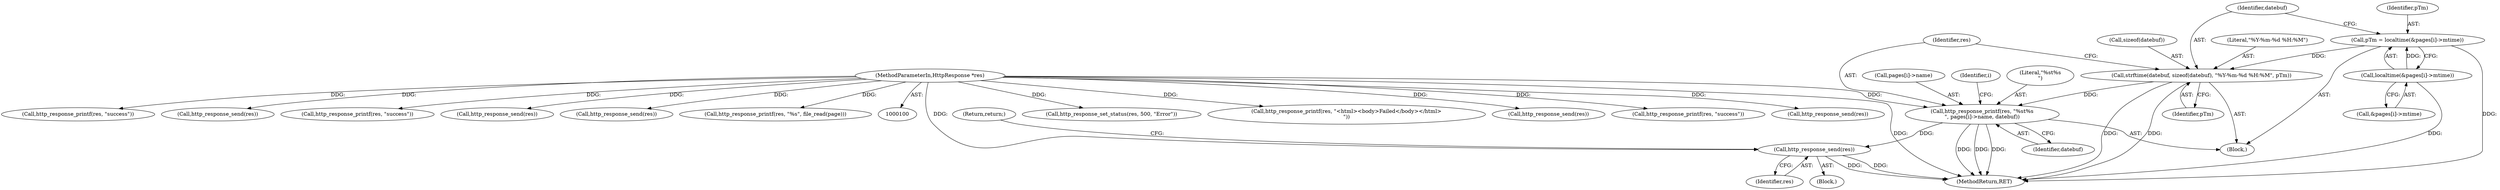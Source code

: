 digraph "0_didiwiki_5e5c796617e1712905dc5462b94bd5e6c08d15ea_0@pointer" {
"1000332" [label="(Call,http_response_printf(res, \"%s\t%s\n\", pages[i]->name, datebuf))"];
"1000102" [label="(MethodParameterIn,HttpResponse *res)"];
"1000326" [label="(Call,strftime(datebuf, sizeof(datebuf), \"%Y-%m-%d %H:%M\", pTm))"];
"1000317" [label="(Call,pTm = localtime(&pages[i]->mtime))"];
"1000319" [label="(Call,localtime(&pages[i]->mtime))"];
"1000341" [label="(Call,http_response_send(res))"];
"1000327" [label="(Identifier,datebuf)"];
"1000334" [label="(Literal,\"%s\t%s\n\")"];
"1000354" [label="(MethodReturn,RET)"];
"1000344" [label="(Call,http_response_set_status(res, 500, \"Error\"))"];
"1000320" [label="(Call,&pages[i]->mtime)"];
"1000314" [label="(Block,)"];
"1000330" [label="(Literal,\"%Y-%m-%d %H:%M\")"];
"1000348" [label="(Call,http_response_printf(res, \"<html><body>Failed</body></html>\n\"))"];
"1000261" [label="(Call,http_response_send(res))"];
"1000319" [label="(Call,localtime(&pages[i]->mtime))"];
"1000332" [label="(Call,http_response_printf(res, \"%s\t%s\n\", pages[i]->name, datebuf))"];
"1000258" [label="(Call,http_response_printf(res, \"success\"))"];
"1000317" [label="(Call,pTm = localtime(&pages[i]->mtime))"];
"1000351" [label="(Call,http_response_send(res))"];
"1000331" [label="(Identifier,pTm)"];
"1000222" [label="(Call,http_response_printf(res, \"success\"))"];
"1000313" [label="(Identifier,i)"];
"1000340" [label="(Identifier,datebuf)"];
"1000149" [label="(Call,http_response_send(res))"];
"1000342" [label="(Identifier,res)"];
"1000187" [label="(Call,http_response_printf(res, \"success\"))"];
"1000326" [label="(Call,strftime(datebuf, sizeof(datebuf), \"%Y-%m-%d %H:%M\", pTm))"];
"1000333" [label="(Identifier,res)"];
"1000102" [label="(MethodParameterIn,HttpResponse *res)"];
"1000341" [label="(Call,http_response_send(res))"];
"1000225" [label="(Call,http_response_send(res))"];
"1000304" [label="(Block,)"];
"1000318" [label="(Identifier,pTm)"];
"1000328" [label="(Call,sizeof(datebuf))"];
"1000343" [label="(Return,return;)"];
"1000335" [label="(Call,pages[i]->name)"];
"1000190" [label="(Call,http_response_send(res))"];
"1000144" [label="(Call,http_response_printf(res, \"%s\", file_read(page)))"];
"1000332" -> "1000314"  [label="AST: "];
"1000332" -> "1000340"  [label="CFG: "];
"1000333" -> "1000332"  [label="AST: "];
"1000334" -> "1000332"  [label="AST: "];
"1000335" -> "1000332"  [label="AST: "];
"1000340" -> "1000332"  [label="AST: "];
"1000313" -> "1000332"  [label="CFG: "];
"1000332" -> "1000354"  [label="DDG: "];
"1000332" -> "1000354"  [label="DDG: "];
"1000332" -> "1000354"  [label="DDG: "];
"1000102" -> "1000332"  [label="DDG: "];
"1000326" -> "1000332"  [label="DDG: "];
"1000332" -> "1000341"  [label="DDG: "];
"1000102" -> "1000100"  [label="AST: "];
"1000102" -> "1000354"  [label="DDG: "];
"1000102" -> "1000144"  [label="DDG: "];
"1000102" -> "1000149"  [label="DDG: "];
"1000102" -> "1000187"  [label="DDG: "];
"1000102" -> "1000190"  [label="DDG: "];
"1000102" -> "1000222"  [label="DDG: "];
"1000102" -> "1000225"  [label="DDG: "];
"1000102" -> "1000258"  [label="DDG: "];
"1000102" -> "1000261"  [label="DDG: "];
"1000102" -> "1000341"  [label="DDG: "];
"1000102" -> "1000344"  [label="DDG: "];
"1000102" -> "1000348"  [label="DDG: "];
"1000102" -> "1000351"  [label="DDG: "];
"1000326" -> "1000314"  [label="AST: "];
"1000326" -> "1000331"  [label="CFG: "];
"1000327" -> "1000326"  [label="AST: "];
"1000328" -> "1000326"  [label="AST: "];
"1000330" -> "1000326"  [label="AST: "];
"1000331" -> "1000326"  [label="AST: "];
"1000333" -> "1000326"  [label="CFG: "];
"1000326" -> "1000354"  [label="DDG: "];
"1000326" -> "1000354"  [label="DDG: "];
"1000317" -> "1000326"  [label="DDG: "];
"1000317" -> "1000314"  [label="AST: "];
"1000317" -> "1000319"  [label="CFG: "];
"1000318" -> "1000317"  [label="AST: "];
"1000319" -> "1000317"  [label="AST: "];
"1000327" -> "1000317"  [label="CFG: "];
"1000317" -> "1000354"  [label="DDG: "];
"1000319" -> "1000317"  [label="DDG: "];
"1000319" -> "1000320"  [label="CFG: "];
"1000320" -> "1000319"  [label="AST: "];
"1000319" -> "1000354"  [label="DDG: "];
"1000341" -> "1000304"  [label="AST: "];
"1000341" -> "1000342"  [label="CFG: "];
"1000342" -> "1000341"  [label="AST: "];
"1000343" -> "1000341"  [label="CFG: "];
"1000341" -> "1000354"  [label="DDG: "];
"1000341" -> "1000354"  [label="DDG: "];
}
